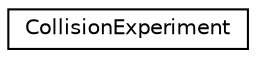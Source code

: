 digraph "Graphical Class Hierarchy"
{
 // LATEX_PDF_SIZE
  edge [fontname="Helvetica",fontsize="10",labelfontname="Helvetica",labelfontsize="10"];
  node [fontname="Helvetica",fontsize="10",shape=record];
  rankdir="LR";
  Node0 [label="CollisionExperiment",height=0.2,width=0.4,color="black", fillcolor="white", style="filled",URL="$class_collision_experiment.html",tooltip="CollisionExperiment."];
}

